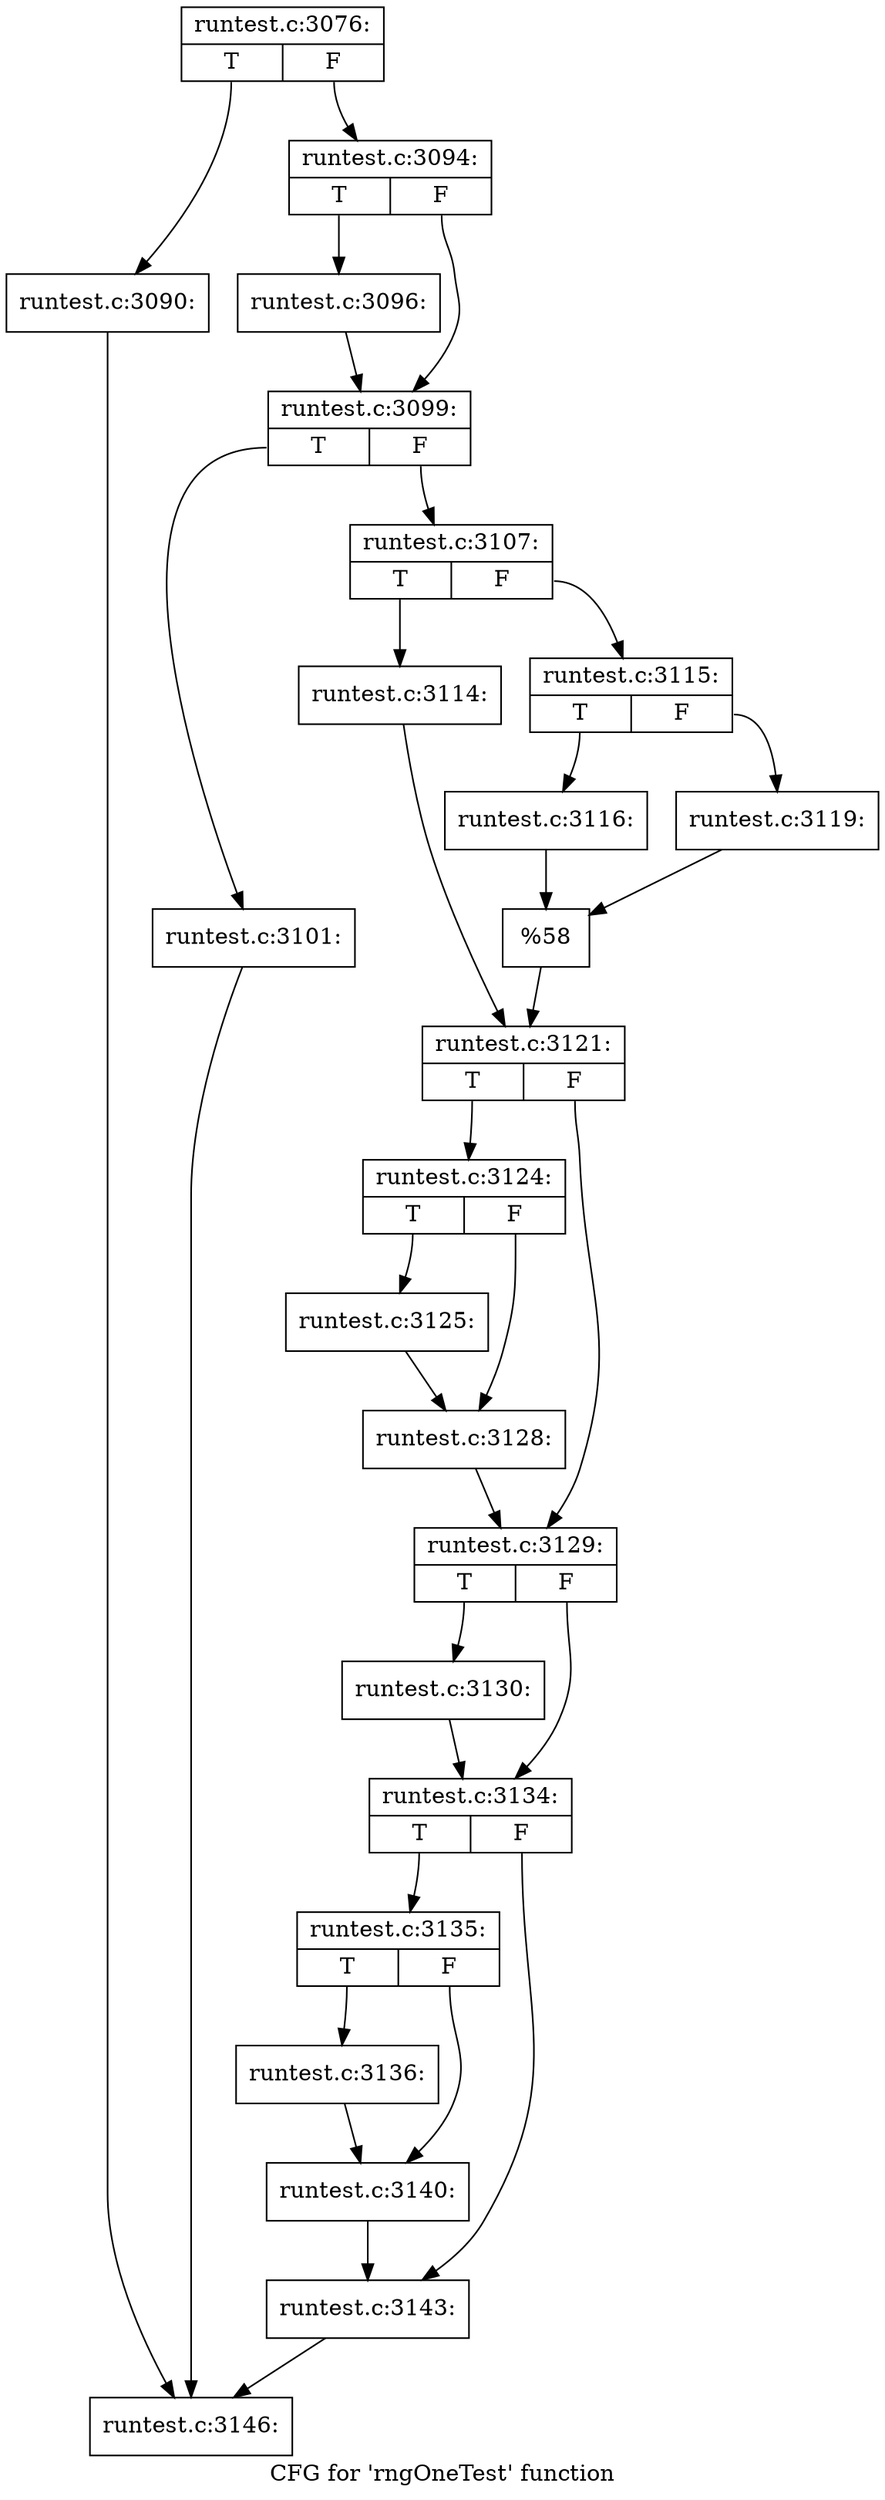 digraph "CFG for 'rngOneTest' function" {
	label="CFG for 'rngOneTest' function";

	Node0x42b8210 [shape=record,label="{runtest.c:3076:|{<s0>T|<s1>F}}"];
	Node0x42b8210:s0 -> Node0x41e1680;
	Node0x42b8210:s1 -> Node0x41e16d0;
	Node0x41e1680 [shape=record,label="{runtest.c:3090:}"];
	Node0x41e1680 -> Node0x42b85f0;
	Node0x41e16d0 [shape=record,label="{runtest.c:3094:|{<s0>T|<s1>F}}"];
	Node0x41e16d0:s0 -> Node0x41e2180;
	Node0x41e16d0:s1 -> Node0x41e21d0;
	Node0x41e2180 [shape=record,label="{runtest.c:3096:}"];
	Node0x41e2180 -> Node0x41e21d0;
	Node0x41e21d0 [shape=record,label="{runtest.c:3099:|{<s0>T|<s1>F}}"];
	Node0x41e21d0:s0 -> Node0x41e2a40;
	Node0x41e21d0:s1 -> Node0x41e2a90;
	Node0x41e2a40 [shape=record,label="{runtest.c:3101:}"];
	Node0x41e2a40 -> Node0x42b85f0;
	Node0x41e2a90 [shape=record,label="{runtest.c:3107:|{<s0>T|<s1>F}}"];
	Node0x41e2a90:s0 -> Node0x42e1ab0;
	Node0x41e2a90:s1 -> Node0x42e1e80;
	Node0x42e1ab0 [shape=record,label="{runtest.c:3114:}"];
	Node0x42e1ab0 -> Node0x42e0170;
	Node0x42e1e80 [shape=record,label="{runtest.c:3115:|{<s0>T|<s1>F}}"];
	Node0x42e1e80:s0 -> Node0x42e2270;
	Node0x42e1e80:s1 -> Node0x42e2310;
	Node0x42e2270 [shape=record,label="{runtest.c:3116:}"];
	Node0x42e2270 -> Node0x42e22c0;
	Node0x42e2310 [shape=record,label="{runtest.c:3119:}"];
	Node0x42e2310 -> Node0x42e22c0;
	Node0x42e22c0 [shape=record,label="{%58}"];
	Node0x42e22c0 -> Node0x42e0170;
	Node0x42e0170 [shape=record,label="{runtest.c:3121:|{<s0>T|<s1>F}}"];
	Node0x42e0170:s0 -> Node0x42e2e00;
	Node0x42e0170:s1 -> Node0x42e2e50;
	Node0x42e2e00 [shape=record,label="{runtest.c:3124:|{<s0>T|<s1>F}}"];
	Node0x42e2e00:s0 -> Node0x42e30d0;
	Node0x42e2e00:s1 -> Node0x42e3120;
	Node0x42e30d0 [shape=record,label="{runtest.c:3125:}"];
	Node0x42e30d0 -> Node0x42e3120;
	Node0x42e3120 [shape=record,label="{runtest.c:3128:}"];
	Node0x42e3120 -> Node0x42e2e50;
	Node0x42e2e50 [shape=record,label="{runtest.c:3129:|{<s0>T|<s1>F}}"];
	Node0x42e2e50:s0 -> Node0x42e3ad0;
	Node0x42e2e50:s1 -> Node0x42e3b20;
	Node0x42e3ad0 [shape=record,label="{runtest.c:3130:}"];
	Node0x42e3ad0 -> Node0x42e3b20;
	Node0x42e3b20 [shape=record,label="{runtest.c:3134:|{<s0>T|<s1>F}}"];
	Node0x42e3b20:s0 -> Node0x42e4190;
	Node0x42e3b20:s1 -> Node0x42e41e0;
	Node0x42e4190 [shape=record,label="{runtest.c:3135:|{<s0>T|<s1>F}}"];
	Node0x42e4190:s0 -> Node0x42e4520;
	Node0x42e4190:s1 -> Node0x42e4570;
	Node0x42e4520 [shape=record,label="{runtest.c:3136:}"];
	Node0x42e4520 -> Node0x42e4570;
	Node0x42e4570 [shape=record,label="{runtest.c:3140:}"];
	Node0x42e4570 -> Node0x42e41e0;
	Node0x42e41e0 [shape=record,label="{runtest.c:3143:}"];
	Node0x42e41e0 -> Node0x42b85f0;
	Node0x42b85f0 [shape=record,label="{runtest.c:3146:}"];
}
